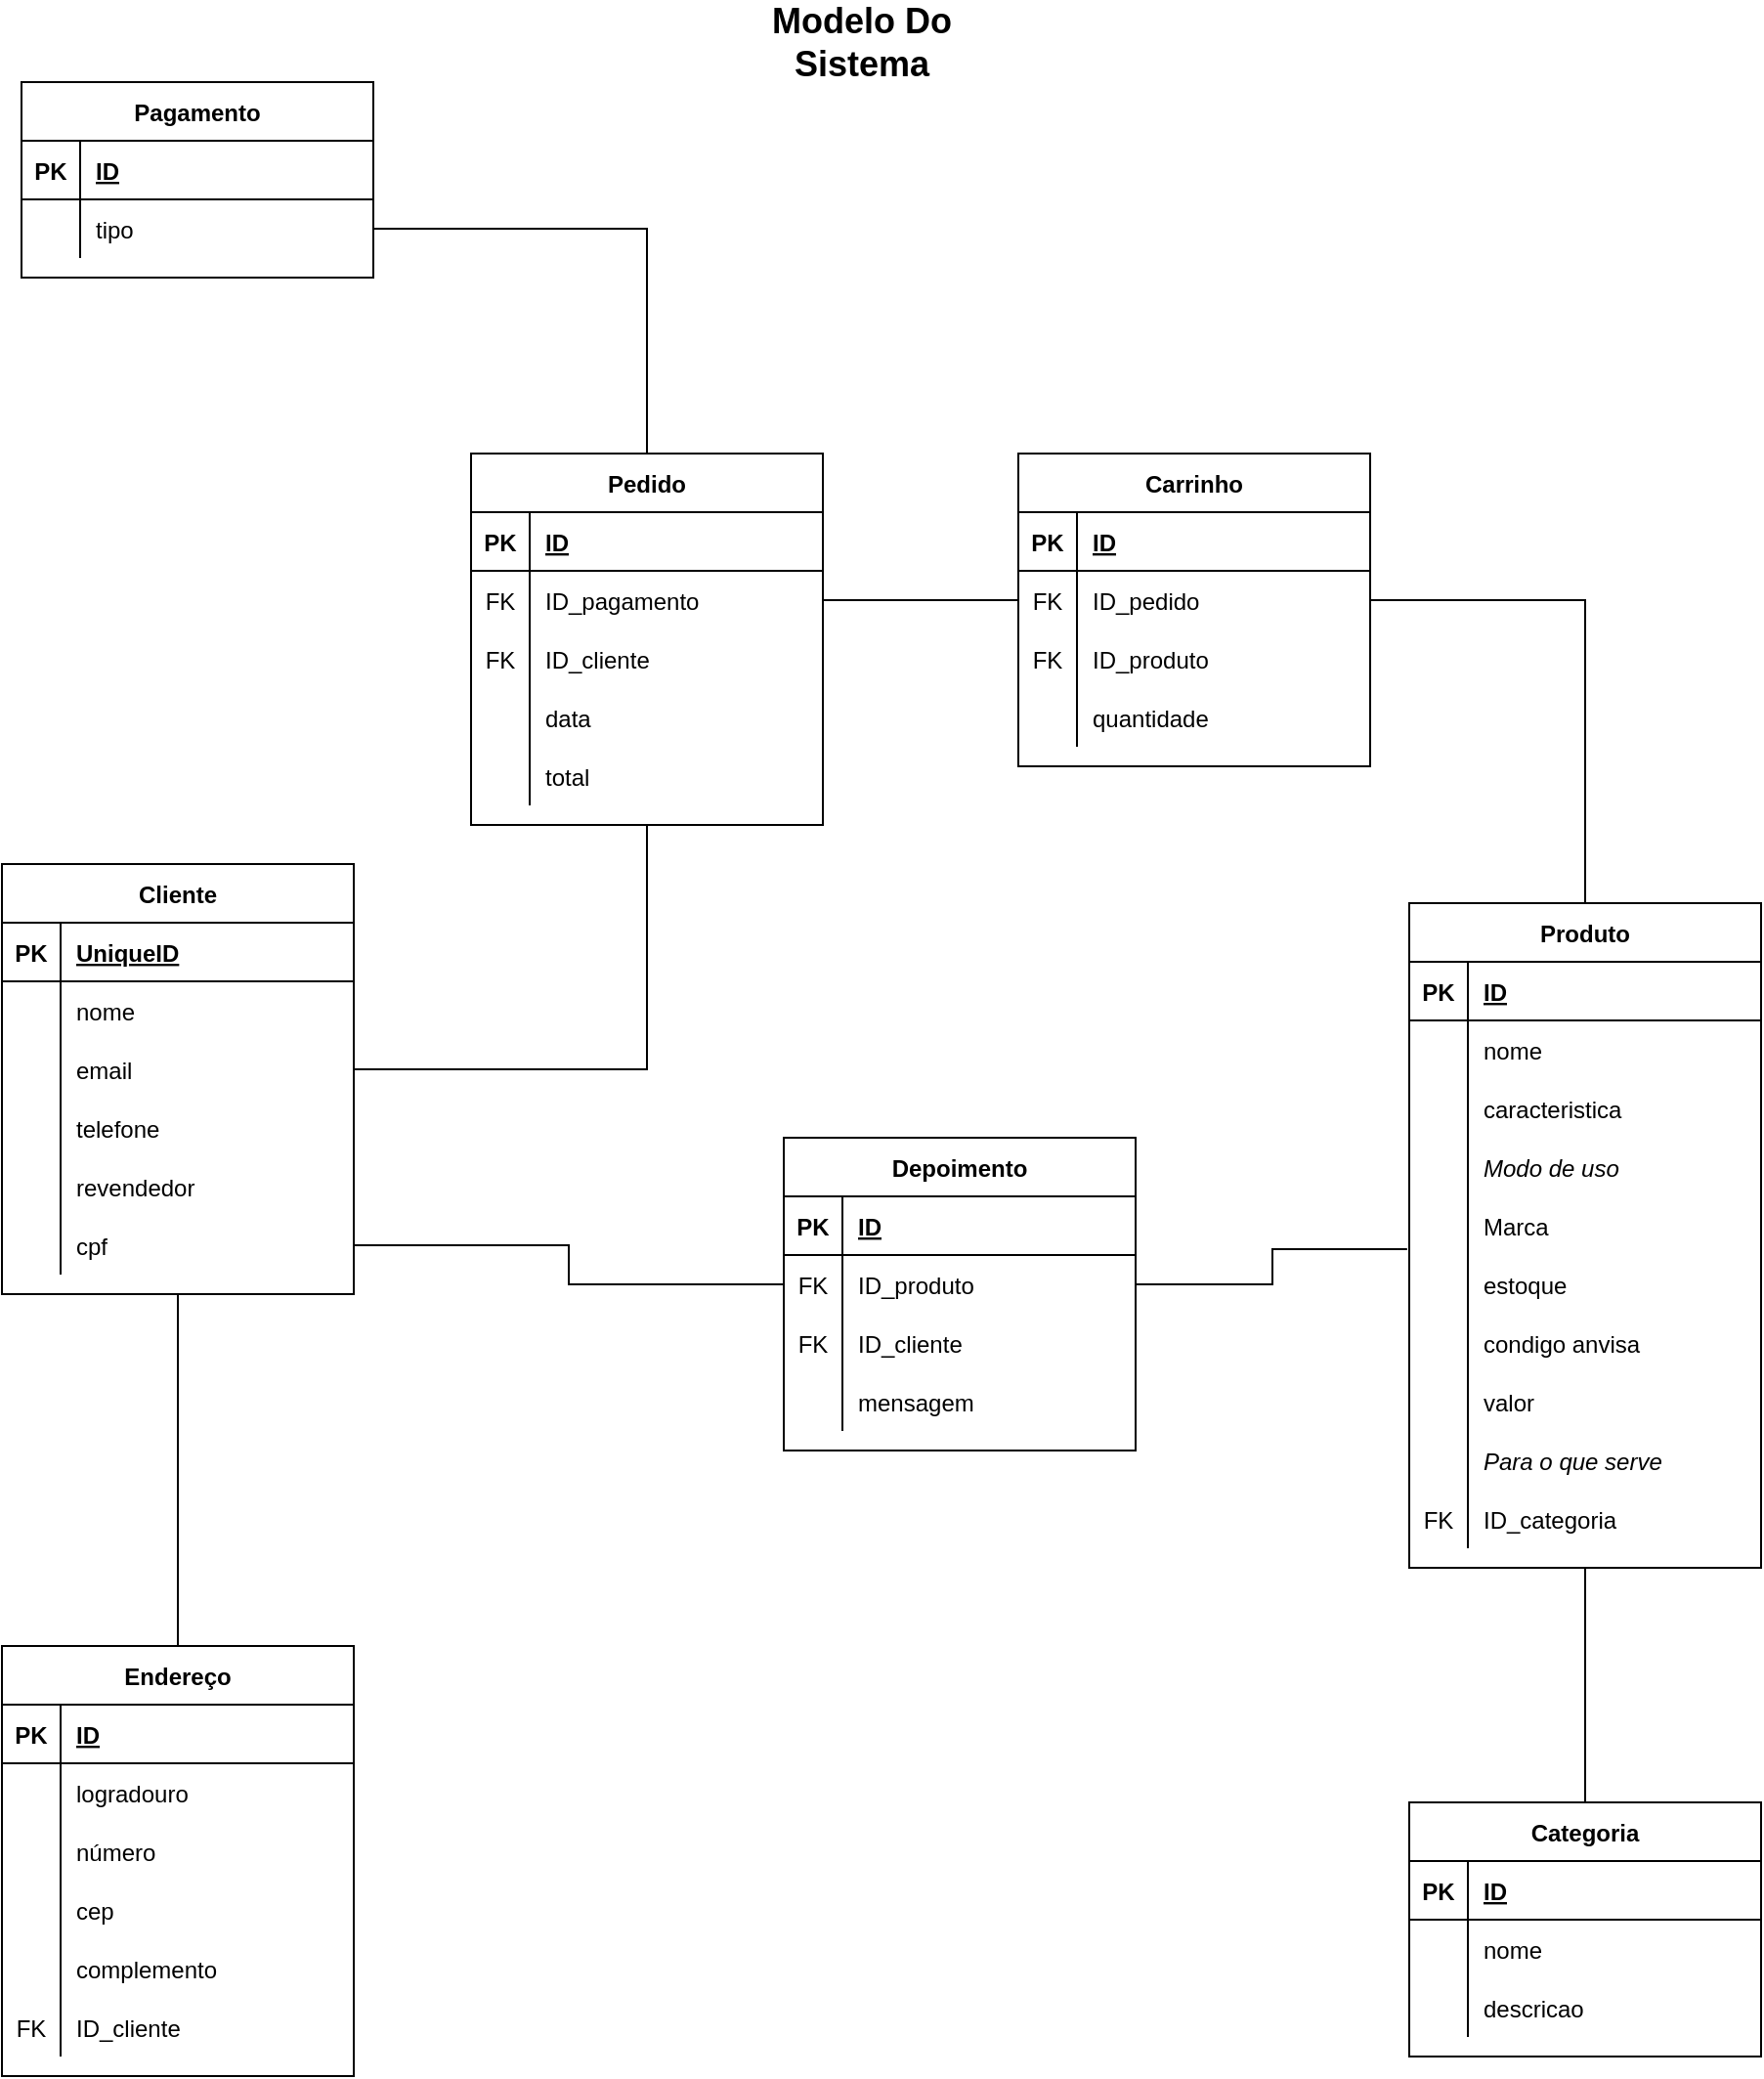 <mxfile version="13.6.9" type="device"><diagram id="_OrVCHcDghD4DjfYrTAn" name="Page-1"><mxGraphModel dx="1203" dy="486" grid="1" gridSize="10" guides="1" tooltips="1" connect="1" arrows="1" fold="1" page="1" pageScale="1" pageWidth="1200" pageHeight="1920" math="0" shadow="0"><root><mxCell id="0"/><mxCell id="1" parent="0"/><mxCell id="2002fY7eUz1aehStAFwi-162" value="&lt;span style=&quot;font-size: 18px&quot;&gt;&lt;b&gt;Modelo Do Sistema&lt;/b&gt;&lt;/span&gt;" style="text;html=1;strokeColor=none;fillColor=none;align=center;verticalAlign=middle;whiteSpace=wrap;rounded=0;" parent="1" vertex="1"><mxGeometry x="490" y="40" width="160" height="20" as="geometry"/></mxCell><mxCell id="2002fY7eUz1aehStAFwi-203" value="Pagamento" style="shape=table;startSize=30;container=1;collapsible=1;childLayout=tableLayout;fixedRows=1;rowLines=0;fontStyle=1;align=center;resizeLast=1;" parent="1" vertex="1"><mxGeometry x="140" y="70" width="180" height="100" as="geometry"/></mxCell><mxCell id="2002fY7eUz1aehStAFwi-204" value="" style="shape=partialRectangle;collapsible=0;dropTarget=0;pointerEvents=0;fillColor=none;top=0;left=0;bottom=1;right=0;points=[[0,0.5],[1,0.5]];portConstraint=eastwest;" parent="2002fY7eUz1aehStAFwi-203" vertex="1"><mxGeometry y="30" width="180" height="30" as="geometry"/></mxCell><mxCell id="2002fY7eUz1aehStAFwi-205" value="PK" style="shape=partialRectangle;connectable=0;fillColor=none;top=0;left=0;bottom=0;right=0;fontStyle=1;overflow=hidden;" parent="2002fY7eUz1aehStAFwi-204" vertex="1"><mxGeometry width="30" height="30" as="geometry"/></mxCell><mxCell id="2002fY7eUz1aehStAFwi-206" value="ID" style="shape=partialRectangle;connectable=0;fillColor=none;top=0;left=0;bottom=0;right=0;align=left;spacingLeft=6;fontStyle=5;overflow=hidden;" parent="2002fY7eUz1aehStAFwi-204" vertex="1"><mxGeometry x="30" width="150" height="30" as="geometry"/></mxCell><mxCell id="2002fY7eUz1aehStAFwi-207" value="" style="shape=partialRectangle;collapsible=0;dropTarget=0;pointerEvents=0;fillColor=none;top=0;left=0;bottom=0;right=0;points=[[0,0.5],[1,0.5]];portConstraint=eastwest;" parent="2002fY7eUz1aehStAFwi-203" vertex="1"><mxGeometry y="60" width="180" height="30" as="geometry"/></mxCell><mxCell id="2002fY7eUz1aehStAFwi-208" value="" style="shape=partialRectangle;connectable=0;fillColor=none;top=0;left=0;bottom=0;right=0;editable=1;overflow=hidden;" parent="2002fY7eUz1aehStAFwi-207" vertex="1"><mxGeometry width="30" height="30" as="geometry"/></mxCell><mxCell id="2002fY7eUz1aehStAFwi-209" value="tipo" style="shape=partialRectangle;connectable=0;fillColor=none;top=0;left=0;bottom=0;right=0;align=left;spacingLeft=6;overflow=hidden;" parent="2002fY7eUz1aehStAFwi-207" vertex="1"><mxGeometry x="30" width="150" height="30" as="geometry"/></mxCell><mxCell id="2002fY7eUz1aehStAFwi-218" style="edgeStyle=orthogonalEdgeStyle;rounded=0;orthogonalLoop=1;jettySize=auto;html=1;exitX=1;exitY=0.5;exitDx=0;exitDy=0;entryX=0.5;entryY=1;entryDx=0;entryDy=0;startArrow=none;startFill=0;endArrow=none;endFill=0;" parent="1" source="2002fY7eUz1aehStAFwi-178" target="2002fY7eUz1aehStAFwi-190" edge="1"><mxGeometry relative="1" as="geometry"/></mxCell><mxCell id="2002fY7eUz1aehStAFwi-232" style="edgeStyle=orthogonalEdgeStyle;rounded=0;orthogonalLoop=1;jettySize=auto;html=1;exitX=1;exitY=0.5;exitDx=0;exitDy=0;entryX=0.5;entryY=0;entryDx=0;entryDy=0;startArrow=none;startFill=0;endArrow=none;endFill=0;" parent="1" source="2002fY7eUz1aehStAFwi-207" target="2002fY7eUz1aehStAFwi-190" edge="1"><mxGeometry relative="1" as="geometry"/></mxCell><mxCell id="2002fY7eUz1aehStAFwi-190" value="Pedido" style="shape=table;startSize=30;container=1;collapsible=1;childLayout=tableLayout;fixedRows=1;rowLines=0;fontStyle=1;align=center;resizeLast=1;" parent="1" vertex="1"><mxGeometry x="370" y="260" width="180" height="190" as="geometry"/></mxCell><mxCell id="2002fY7eUz1aehStAFwi-191" value="" style="shape=partialRectangle;collapsible=0;dropTarget=0;pointerEvents=0;fillColor=none;top=0;left=0;bottom=1;right=0;points=[[0,0.5],[1,0.5]];portConstraint=eastwest;" parent="2002fY7eUz1aehStAFwi-190" vertex="1"><mxGeometry y="30" width="180" height="30" as="geometry"/></mxCell><mxCell id="2002fY7eUz1aehStAFwi-192" value="PK" style="shape=partialRectangle;connectable=0;fillColor=none;top=0;left=0;bottom=0;right=0;fontStyle=1;overflow=hidden;" parent="2002fY7eUz1aehStAFwi-191" vertex="1"><mxGeometry width="30" height="30" as="geometry"/></mxCell><mxCell id="2002fY7eUz1aehStAFwi-193" value="ID" style="shape=partialRectangle;connectable=0;fillColor=none;top=0;left=0;bottom=0;right=0;align=left;spacingLeft=6;fontStyle=5;overflow=hidden;" parent="2002fY7eUz1aehStAFwi-191" vertex="1"><mxGeometry x="30" width="150" height="30" as="geometry"/></mxCell><mxCell id="2002fY7eUz1aehStAFwi-194" value="" style="shape=partialRectangle;collapsible=0;dropTarget=0;pointerEvents=0;fillColor=none;top=0;left=0;bottom=0;right=0;points=[[0,0.5],[1,0.5]];portConstraint=eastwest;" parent="2002fY7eUz1aehStAFwi-190" vertex="1"><mxGeometry y="60" width="180" height="30" as="geometry"/></mxCell><mxCell id="2002fY7eUz1aehStAFwi-195" value="FK" style="shape=partialRectangle;connectable=0;fillColor=none;top=0;left=0;bottom=0;right=0;editable=1;overflow=hidden;" parent="2002fY7eUz1aehStAFwi-194" vertex="1"><mxGeometry width="30" height="30" as="geometry"/></mxCell><mxCell id="2002fY7eUz1aehStAFwi-196" value="ID_pagamento" style="shape=partialRectangle;connectable=0;fillColor=none;top=0;left=0;bottom=0;right=0;align=left;spacingLeft=6;overflow=hidden;" parent="2002fY7eUz1aehStAFwi-194" vertex="1"><mxGeometry x="30" width="150" height="30" as="geometry"/></mxCell><mxCell id="2002fY7eUz1aehStAFwi-197" value="" style="shape=partialRectangle;collapsible=0;dropTarget=0;pointerEvents=0;fillColor=none;top=0;left=0;bottom=0;right=0;points=[[0,0.5],[1,0.5]];portConstraint=eastwest;" parent="2002fY7eUz1aehStAFwi-190" vertex="1"><mxGeometry y="90" width="180" height="30" as="geometry"/></mxCell><mxCell id="2002fY7eUz1aehStAFwi-198" value="FK" style="shape=partialRectangle;connectable=0;fillColor=none;top=0;left=0;bottom=0;right=0;editable=1;overflow=hidden;" parent="2002fY7eUz1aehStAFwi-197" vertex="1"><mxGeometry width="30" height="30" as="geometry"/></mxCell><mxCell id="2002fY7eUz1aehStAFwi-199" value="ID_cliente" style="shape=partialRectangle;connectable=0;fillColor=none;top=0;left=0;bottom=0;right=0;align=left;spacingLeft=6;overflow=hidden;" parent="2002fY7eUz1aehStAFwi-197" vertex="1"><mxGeometry x="30" width="150" height="30" as="geometry"/></mxCell><mxCell id="tm_uYs93nPTez5W2yPJu-38" value="" style="shape=partialRectangle;collapsible=0;dropTarget=0;pointerEvents=0;fillColor=none;top=0;left=0;bottom=0;right=0;points=[[0,0.5],[1,0.5]];portConstraint=eastwest;" vertex="1" parent="2002fY7eUz1aehStAFwi-190"><mxGeometry y="120" width="180" height="30" as="geometry"/></mxCell><mxCell id="tm_uYs93nPTez5W2yPJu-39" value="" style="shape=partialRectangle;connectable=0;fillColor=none;top=0;left=0;bottom=0;right=0;editable=1;overflow=hidden;" vertex="1" parent="tm_uYs93nPTez5W2yPJu-38"><mxGeometry width="30" height="30" as="geometry"/></mxCell><mxCell id="tm_uYs93nPTez5W2yPJu-40" value="data" style="shape=partialRectangle;connectable=0;fillColor=none;top=0;left=0;bottom=0;right=0;align=left;spacingLeft=6;overflow=hidden;" vertex="1" parent="tm_uYs93nPTez5W2yPJu-38"><mxGeometry x="30" width="150" height="30" as="geometry"/></mxCell><mxCell id="tm_uYs93nPTez5W2yPJu-22" value="" style="shape=partialRectangle;collapsible=0;dropTarget=0;pointerEvents=0;fillColor=none;top=0;left=0;bottom=0;right=0;points=[[0,0.5],[1,0.5]];portConstraint=eastwest;" vertex="1" parent="2002fY7eUz1aehStAFwi-190"><mxGeometry y="150" width="180" height="30" as="geometry"/></mxCell><mxCell id="tm_uYs93nPTez5W2yPJu-23" value="" style="shape=partialRectangle;connectable=0;fillColor=none;top=0;left=0;bottom=0;right=0;editable=1;overflow=hidden;" vertex="1" parent="tm_uYs93nPTez5W2yPJu-22"><mxGeometry width="30" height="30" as="geometry"/></mxCell><mxCell id="tm_uYs93nPTez5W2yPJu-24" value="total" style="shape=partialRectangle;connectable=0;fillColor=none;top=0;left=0;bottom=0;right=0;align=left;spacingLeft=6;overflow=hidden;" vertex="1" parent="tm_uYs93nPTez5W2yPJu-22"><mxGeometry x="30" width="150" height="30" as="geometry"/></mxCell><mxCell id="2002fY7eUz1aehStAFwi-234" value="Carrinho" style="shape=table;startSize=30;container=1;collapsible=1;childLayout=tableLayout;fixedRows=1;rowLines=0;fontStyle=1;align=center;resizeLast=1;" parent="1" vertex="1"><mxGeometry x="650" y="260" width="180" height="160" as="geometry"/></mxCell><mxCell id="2002fY7eUz1aehStAFwi-235" value="" style="shape=partialRectangle;collapsible=0;dropTarget=0;pointerEvents=0;fillColor=none;top=0;left=0;bottom=1;right=0;points=[[0,0.5],[1,0.5]];portConstraint=eastwest;" parent="2002fY7eUz1aehStAFwi-234" vertex="1"><mxGeometry y="30" width="180" height="30" as="geometry"/></mxCell><mxCell id="2002fY7eUz1aehStAFwi-236" value="PK" style="shape=partialRectangle;connectable=0;fillColor=none;top=0;left=0;bottom=0;right=0;fontStyle=1;overflow=hidden;" parent="2002fY7eUz1aehStAFwi-235" vertex="1"><mxGeometry width="30" height="30" as="geometry"/></mxCell><mxCell id="2002fY7eUz1aehStAFwi-237" value="ID" style="shape=partialRectangle;connectable=0;fillColor=none;top=0;left=0;bottom=0;right=0;align=left;spacingLeft=6;fontStyle=5;overflow=hidden;" parent="2002fY7eUz1aehStAFwi-235" vertex="1"><mxGeometry x="30" width="150" height="30" as="geometry"/></mxCell><mxCell id="2002fY7eUz1aehStAFwi-238" value="" style="shape=partialRectangle;collapsible=0;dropTarget=0;pointerEvents=0;fillColor=none;top=0;left=0;bottom=0;right=0;points=[[0,0.5],[1,0.5]];portConstraint=eastwest;" parent="2002fY7eUz1aehStAFwi-234" vertex="1"><mxGeometry y="60" width="180" height="30" as="geometry"/></mxCell><mxCell id="2002fY7eUz1aehStAFwi-239" value="FK" style="shape=partialRectangle;connectable=0;fillColor=none;top=0;left=0;bottom=0;right=0;editable=1;overflow=hidden;" parent="2002fY7eUz1aehStAFwi-238" vertex="1"><mxGeometry width="30" height="30" as="geometry"/></mxCell><mxCell id="2002fY7eUz1aehStAFwi-240" value="ID_pedido" style="shape=partialRectangle;connectable=0;fillColor=none;top=0;left=0;bottom=0;right=0;align=left;spacingLeft=6;overflow=hidden;" parent="2002fY7eUz1aehStAFwi-238" vertex="1"><mxGeometry x="30" width="150" height="30" as="geometry"/></mxCell><mxCell id="2002fY7eUz1aehStAFwi-241" value="" style="shape=partialRectangle;collapsible=0;dropTarget=0;pointerEvents=0;fillColor=none;top=0;left=0;bottom=0;right=0;points=[[0,0.5],[1,0.5]];portConstraint=eastwest;" parent="2002fY7eUz1aehStAFwi-234" vertex="1"><mxGeometry y="90" width="180" height="30" as="geometry"/></mxCell><mxCell id="2002fY7eUz1aehStAFwi-242" value="FK" style="shape=partialRectangle;connectable=0;fillColor=none;top=0;left=0;bottom=0;right=0;editable=1;overflow=hidden;" parent="2002fY7eUz1aehStAFwi-241" vertex="1"><mxGeometry width="30" height="30" as="geometry"/></mxCell><mxCell id="2002fY7eUz1aehStAFwi-243" value="ID_produto" style="shape=partialRectangle;connectable=0;fillColor=none;top=0;left=0;bottom=0;right=0;align=left;spacingLeft=6;overflow=hidden;" parent="2002fY7eUz1aehStAFwi-241" vertex="1"><mxGeometry x="30" width="150" height="30" as="geometry"/></mxCell><mxCell id="2002fY7eUz1aehStAFwi-244" value="" style="shape=partialRectangle;collapsible=0;dropTarget=0;pointerEvents=0;fillColor=none;top=0;left=0;bottom=0;right=0;points=[[0,0.5],[1,0.5]];portConstraint=eastwest;" parent="2002fY7eUz1aehStAFwi-234" vertex="1"><mxGeometry y="120" width="180" height="30" as="geometry"/></mxCell><mxCell id="2002fY7eUz1aehStAFwi-245" value="" style="shape=partialRectangle;connectable=0;fillColor=none;top=0;left=0;bottom=0;right=0;editable=1;overflow=hidden;" parent="2002fY7eUz1aehStAFwi-244" vertex="1"><mxGeometry width="30" height="30" as="geometry"/></mxCell><mxCell id="2002fY7eUz1aehStAFwi-246" value="quantidade" style="shape=partialRectangle;connectable=0;fillColor=none;top=0;left=0;bottom=0;right=0;align=left;spacingLeft=6;overflow=hidden;" parent="2002fY7eUz1aehStAFwi-244" vertex="1"><mxGeometry x="30" width="150" height="30" as="geometry"/></mxCell><mxCell id="2002fY7eUz1aehStAFwi-310" style="edgeStyle=orthogonalEdgeStyle;rounded=0;orthogonalLoop=1;jettySize=auto;html=1;exitX=0.5;exitY=1;exitDx=0;exitDy=0;startArrow=none;startFill=0;endArrow=none;endFill=0;" parent="1" source="2002fY7eUz1aehStAFwi-263" target="2002fY7eUz1aehStAFwi-299" edge="1"><mxGeometry relative="1" as="geometry"/></mxCell><mxCell id="2002fY7eUz1aehStAFwi-263" value="Produto" style="shape=table;startSize=30;container=1;collapsible=1;childLayout=tableLayout;fixedRows=1;rowLines=0;fontStyle=1;align=center;resizeLast=1;" parent="1" vertex="1"><mxGeometry x="850" y="490" width="180" height="340" as="geometry"/></mxCell><mxCell id="2002fY7eUz1aehStAFwi-264" value="" style="shape=partialRectangle;collapsible=0;dropTarget=0;pointerEvents=0;fillColor=none;top=0;left=0;bottom=1;right=0;points=[[0,0.5],[1,0.5]];portConstraint=eastwest;" parent="2002fY7eUz1aehStAFwi-263" vertex="1"><mxGeometry y="30" width="180" height="30" as="geometry"/></mxCell><mxCell id="2002fY7eUz1aehStAFwi-265" value="PK" style="shape=partialRectangle;connectable=0;fillColor=none;top=0;left=0;bottom=0;right=0;fontStyle=1;overflow=hidden;" parent="2002fY7eUz1aehStAFwi-264" vertex="1"><mxGeometry width="30" height="30" as="geometry"/></mxCell><mxCell id="2002fY7eUz1aehStAFwi-266" value="ID" style="shape=partialRectangle;connectable=0;fillColor=none;top=0;left=0;bottom=0;right=0;align=left;spacingLeft=6;fontStyle=5;overflow=hidden;" parent="2002fY7eUz1aehStAFwi-264" vertex="1"><mxGeometry x="30" width="150" height="30" as="geometry"/></mxCell><mxCell id="2002fY7eUz1aehStAFwi-267" value="" style="shape=partialRectangle;collapsible=0;dropTarget=0;pointerEvents=0;fillColor=none;top=0;left=0;bottom=0;right=0;points=[[0,0.5],[1,0.5]];portConstraint=eastwest;" parent="2002fY7eUz1aehStAFwi-263" vertex="1"><mxGeometry y="60" width="180" height="30" as="geometry"/></mxCell><mxCell id="2002fY7eUz1aehStAFwi-268" value="" style="shape=partialRectangle;connectable=0;fillColor=none;top=0;left=0;bottom=0;right=0;editable=1;overflow=hidden;" parent="2002fY7eUz1aehStAFwi-267" vertex="1"><mxGeometry width="30" height="30" as="geometry"/></mxCell><mxCell id="2002fY7eUz1aehStAFwi-269" value="nome" style="shape=partialRectangle;connectable=0;fillColor=none;top=0;left=0;bottom=0;right=0;align=left;spacingLeft=6;overflow=hidden;" parent="2002fY7eUz1aehStAFwi-267" vertex="1"><mxGeometry x="30" width="150" height="30" as="geometry"/></mxCell><mxCell id="2002fY7eUz1aehStAFwi-270" value="" style="shape=partialRectangle;collapsible=0;dropTarget=0;pointerEvents=0;fillColor=none;top=0;left=0;bottom=0;right=0;points=[[0,0.5],[1,0.5]];portConstraint=eastwest;" parent="2002fY7eUz1aehStAFwi-263" vertex="1"><mxGeometry y="90" width="180" height="30" as="geometry"/></mxCell><mxCell id="2002fY7eUz1aehStAFwi-271" value="" style="shape=partialRectangle;connectable=0;fillColor=none;top=0;left=0;bottom=0;right=0;editable=1;overflow=hidden;" parent="2002fY7eUz1aehStAFwi-270" vertex="1"><mxGeometry width="30" height="30" as="geometry"/></mxCell><mxCell id="2002fY7eUz1aehStAFwi-272" value="caracteristica" style="shape=partialRectangle;connectable=0;fillColor=none;top=0;left=0;bottom=0;right=0;align=left;spacingLeft=6;overflow=hidden;" parent="2002fY7eUz1aehStAFwi-270" vertex="1"><mxGeometry x="30" width="150" height="30" as="geometry"/></mxCell><mxCell id="2002fY7eUz1aehStAFwi-273" value="" style="shape=partialRectangle;collapsible=0;dropTarget=0;pointerEvents=0;fillColor=none;top=0;left=0;bottom=0;right=0;points=[[0,0.5],[1,0.5]];portConstraint=eastwest;" parent="2002fY7eUz1aehStAFwi-263" vertex="1"><mxGeometry y="120" width="180" height="30" as="geometry"/></mxCell><mxCell id="2002fY7eUz1aehStAFwi-274" value="" style="shape=partialRectangle;connectable=0;fillColor=none;top=0;left=0;bottom=0;right=0;editable=1;overflow=hidden;" parent="2002fY7eUz1aehStAFwi-273" vertex="1"><mxGeometry width="30" height="30" as="geometry"/></mxCell><mxCell id="2002fY7eUz1aehStAFwi-275" value="Modo de uso" style="shape=partialRectangle;connectable=0;fillColor=none;top=0;left=0;bottom=0;right=0;align=left;spacingLeft=6;overflow=hidden;fontStyle=2" parent="2002fY7eUz1aehStAFwi-273" vertex="1"><mxGeometry x="30" width="150" height="30" as="geometry"/></mxCell><mxCell id="2002fY7eUz1aehStAFwi-276" value="" style="shape=partialRectangle;collapsible=0;dropTarget=0;pointerEvents=0;fillColor=none;top=0;left=0;bottom=0;right=0;points=[[0,0.5],[1,0.5]];portConstraint=eastwest;" parent="2002fY7eUz1aehStAFwi-263" vertex="1"><mxGeometry y="150" width="180" height="30" as="geometry"/></mxCell><mxCell id="2002fY7eUz1aehStAFwi-277" value="" style="shape=partialRectangle;connectable=0;fillColor=none;top=0;left=0;bottom=0;right=0;editable=1;overflow=hidden;" parent="2002fY7eUz1aehStAFwi-276" vertex="1"><mxGeometry width="30" height="30" as="geometry"/></mxCell><mxCell id="2002fY7eUz1aehStAFwi-278" value="Marca" style="shape=partialRectangle;connectable=0;fillColor=none;top=0;left=0;bottom=0;right=0;align=left;spacingLeft=6;overflow=hidden;" parent="2002fY7eUz1aehStAFwi-276" vertex="1"><mxGeometry x="30" width="150" height="30" as="geometry"/></mxCell><mxCell id="2002fY7eUz1aehStAFwi-279" value="" style="shape=partialRectangle;collapsible=0;dropTarget=0;pointerEvents=0;fillColor=none;top=0;left=0;bottom=0;right=0;points=[[0,0.5],[1,0.5]];portConstraint=eastwest;" parent="2002fY7eUz1aehStAFwi-263" vertex="1"><mxGeometry y="180" width="180" height="30" as="geometry"/></mxCell><mxCell id="2002fY7eUz1aehStAFwi-280" value="" style="shape=partialRectangle;connectable=0;fillColor=none;top=0;left=0;bottom=0;right=0;editable=1;overflow=hidden;" parent="2002fY7eUz1aehStAFwi-279" vertex="1"><mxGeometry width="30" height="30" as="geometry"/></mxCell><mxCell id="2002fY7eUz1aehStAFwi-281" value="estoque" style="shape=partialRectangle;connectable=0;fillColor=none;top=0;left=0;bottom=0;right=0;align=left;spacingLeft=6;overflow=hidden;" parent="2002fY7eUz1aehStAFwi-279" vertex="1"><mxGeometry x="30" width="150" height="30" as="geometry"/></mxCell><mxCell id="2002fY7eUz1aehStAFwi-285" value="" style="shape=partialRectangle;collapsible=0;dropTarget=0;pointerEvents=0;fillColor=none;top=0;left=0;bottom=0;right=0;points=[[0,0.5],[1,0.5]];portConstraint=eastwest;" parent="2002fY7eUz1aehStAFwi-263" vertex="1"><mxGeometry y="210" width="180" height="30" as="geometry"/></mxCell><mxCell id="2002fY7eUz1aehStAFwi-286" value="" style="shape=partialRectangle;connectable=0;fillColor=none;top=0;left=0;bottom=0;right=0;editable=1;overflow=hidden;" parent="2002fY7eUz1aehStAFwi-285" vertex="1"><mxGeometry width="30" height="30" as="geometry"/></mxCell><mxCell id="2002fY7eUz1aehStAFwi-287" value="condigo anvisa" style="shape=partialRectangle;connectable=0;fillColor=none;top=0;left=0;bottom=0;right=0;align=left;spacingLeft=6;overflow=hidden;" parent="2002fY7eUz1aehStAFwi-285" vertex="1"><mxGeometry x="30" width="150" height="30" as="geometry"/></mxCell><mxCell id="2002fY7eUz1aehStAFwi-288" value="" style="shape=partialRectangle;collapsible=0;dropTarget=0;pointerEvents=0;fillColor=none;top=0;left=0;bottom=0;right=0;points=[[0,0.5],[1,0.5]];portConstraint=eastwest;" parent="2002fY7eUz1aehStAFwi-263" vertex="1"><mxGeometry y="240" width="180" height="30" as="geometry"/></mxCell><mxCell id="2002fY7eUz1aehStAFwi-289" value="" style="shape=partialRectangle;connectable=0;fillColor=none;top=0;left=0;bottom=0;right=0;editable=1;overflow=hidden;" parent="2002fY7eUz1aehStAFwi-288" vertex="1"><mxGeometry width="30" height="30" as="geometry"/></mxCell><mxCell id="2002fY7eUz1aehStAFwi-290" value="valor" style="shape=partialRectangle;connectable=0;fillColor=none;top=0;left=0;bottom=0;right=0;align=left;spacingLeft=6;overflow=hidden;" parent="2002fY7eUz1aehStAFwi-288" vertex="1"><mxGeometry x="30" width="150" height="30" as="geometry"/></mxCell><mxCell id="2002fY7eUz1aehStAFwi-291" value="" style="shape=partialRectangle;collapsible=0;dropTarget=0;pointerEvents=0;fillColor=none;top=0;left=0;bottom=0;right=0;points=[[0,0.5],[1,0.5]];portConstraint=eastwest;" parent="2002fY7eUz1aehStAFwi-263" vertex="1"><mxGeometry y="270" width="180" height="30" as="geometry"/></mxCell><mxCell id="2002fY7eUz1aehStAFwi-292" value="" style="shape=partialRectangle;connectable=0;fillColor=none;top=0;left=0;bottom=0;right=0;editable=1;overflow=hidden;" parent="2002fY7eUz1aehStAFwi-291" vertex="1"><mxGeometry width="30" height="30" as="geometry"/></mxCell><mxCell id="2002fY7eUz1aehStAFwi-293" value="Para o que serve" style="shape=partialRectangle;connectable=0;fillColor=none;top=0;left=0;bottom=0;right=0;align=left;spacingLeft=6;overflow=hidden;fontStyle=2" parent="2002fY7eUz1aehStAFwi-291" vertex="1"><mxGeometry x="30" width="150" height="30" as="geometry"/></mxCell><mxCell id="2002fY7eUz1aehStAFwi-296" value="" style="shape=partialRectangle;collapsible=0;dropTarget=0;pointerEvents=0;fillColor=none;top=0;left=0;bottom=0;right=0;points=[[0,0.5],[1,0.5]];portConstraint=eastwest;" parent="2002fY7eUz1aehStAFwi-263" vertex="1"><mxGeometry y="300" width="180" height="30" as="geometry"/></mxCell><mxCell id="2002fY7eUz1aehStAFwi-297" value="FK" style="shape=partialRectangle;connectable=0;fillColor=none;top=0;left=0;bottom=0;right=0;editable=1;overflow=hidden;" parent="2002fY7eUz1aehStAFwi-296" vertex="1"><mxGeometry width="30" height="30" as="geometry"/></mxCell><mxCell id="2002fY7eUz1aehStAFwi-298" value="ID_categoria" style="shape=partialRectangle;connectable=0;fillColor=none;top=0;left=0;bottom=0;right=0;align=left;spacingLeft=6;overflow=hidden;" parent="2002fY7eUz1aehStAFwi-296" vertex="1"><mxGeometry x="30" width="150" height="30" as="geometry"/></mxCell><mxCell id="tm_uYs93nPTez5W2yPJu-21" style="edgeStyle=orthogonalEdgeStyle;rounded=0;orthogonalLoop=1;jettySize=auto;html=1;exitX=0.5;exitY=1;exitDx=0;exitDy=0;endArrow=none;endFill=0;" edge="1" parent="1" source="2002fY7eUz1aehStAFwi-171" target="tm_uYs93nPTez5W2yPJu-2"><mxGeometry relative="1" as="geometry"/></mxCell><mxCell id="2002fY7eUz1aehStAFwi-171" value="Cliente" style="shape=table;startSize=30;container=1;collapsible=1;childLayout=tableLayout;fixedRows=1;rowLines=0;fontStyle=1;align=center;resizeLast=1;" parent="1" vertex="1"><mxGeometry x="130" y="470" width="180" height="220" as="geometry"/></mxCell><mxCell id="2002fY7eUz1aehStAFwi-172" value="" style="shape=partialRectangle;collapsible=0;dropTarget=0;pointerEvents=0;fillColor=none;top=0;left=0;bottom=1;right=0;points=[[0,0.5],[1,0.5]];portConstraint=eastwest;" parent="2002fY7eUz1aehStAFwi-171" vertex="1"><mxGeometry y="30" width="180" height="30" as="geometry"/></mxCell><mxCell id="2002fY7eUz1aehStAFwi-173" value="PK" style="shape=partialRectangle;connectable=0;fillColor=none;top=0;left=0;bottom=0;right=0;fontStyle=1;overflow=hidden;" parent="2002fY7eUz1aehStAFwi-172" vertex="1"><mxGeometry width="30" height="30" as="geometry"/></mxCell><mxCell id="2002fY7eUz1aehStAFwi-174" value="UniqueID" style="shape=partialRectangle;connectable=0;fillColor=none;top=0;left=0;bottom=0;right=0;align=left;spacingLeft=6;fontStyle=5;overflow=hidden;" parent="2002fY7eUz1aehStAFwi-172" vertex="1"><mxGeometry x="30" width="150" height="30" as="geometry"/></mxCell><mxCell id="2002fY7eUz1aehStAFwi-175" value="" style="shape=partialRectangle;collapsible=0;dropTarget=0;pointerEvents=0;fillColor=none;top=0;left=0;bottom=0;right=0;points=[[0,0.5],[1,0.5]];portConstraint=eastwest;" parent="2002fY7eUz1aehStAFwi-171" vertex="1"><mxGeometry y="60" width="180" height="30" as="geometry"/></mxCell><mxCell id="2002fY7eUz1aehStAFwi-176" value="" style="shape=partialRectangle;connectable=0;fillColor=none;top=0;left=0;bottom=0;right=0;editable=1;overflow=hidden;" parent="2002fY7eUz1aehStAFwi-175" vertex="1"><mxGeometry width="30" height="30" as="geometry"/></mxCell><mxCell id="2002fY7eUz1aehStAFwi-177" value="nome" style="shape=partialRectangle;connectable=0;fillColor=none;top=0;left=0;bottom=0;right=0;align=left;spacingLeft=6;overflow=hidden;" parent="2002fY7eUz1aehStAFwi-175" vertex="1"><mxGeometry x="30" width="150" height="30" as="geometry"/></mxCell><mxCell id="2002fY7eUz1aehStAFwi-178" value="" style="shape=partialRectangle;collapsible=0;dropTarget=0;pointerEvents=0;fillColor=none;top=0;left=0;bottom=0;right=0;points=[[0,0.5],[1,0.5]];portConstraint=eastwest;" parent="2002fY7eUz1aehStAFwi-171" vertex="1"><mxGeometry y="90" width="180" height="30" as="geometry"/></mxCell><mxCell id="2002fY7eUz1aehStAFwi-179" value="" style="shape=partialRectangle;connectable=0;fillColor=none;top=0;left=0;bottom=0;right=0;editable=1;overflow=hidden;" parent="2002fY7eUz1aehStAFwi-178" vertex="1"><mxGeometry width="30" height="30" as="geometry"/></mxCell><mxCell id="2002fY7eUz1aehStAFwi-180" value="email" style="shape=partialRectangle;connectable=0;fillColor=none;top=0;left=0;bottom=0;right=0;align=left;spacingLeft=6;overflow=hidden;" parent="2002fY7eUz1aehStAFwi-178" vertex="1"><mxGeometry x="30" width="150" height="30" as="geometry"/></mxCell><mxCell id="2002fY7eUz1aehStAFwi-181" value="" style="shape=partialRectangle;collapsible=0;dropTarget=0;pointerEvents=0;fillColor=none;top=0;left=0;bottom=0;right=0;points=[[0,0.5],[1,0.5]];portConstraint=eastwest;" parent="2002fY7eUz1aehStAFwi-171" vertex="1"><mxGeometry y="120" width="180" height="30" as="geometry"/></mxCell><mxCell id="2002fY7eUz1aehStAFwi-182" value="" style="shape=partialRectangle;connectable=0;fillColor=none;top=0;left=0;bottom=0;right=0;editable=1;overflow=hidden;" parent="2002fY7eUz1aehStAFwi-181" vertex="1"><mxGeometry width="30" height="30" as="geometry"/></mxCell><mxCell id="2002fY7eUz1aehStAFwi-183" value="telefone" style="shape=partialRectangle;connectable=0;fillColor=none;top=0;left=0;bottom=0;right=0;align=left;spacingLeft=6;overflow=hidden;" parent="2002fY7eUz1aehStAFwi-181" vertex="1"><mxGeometry x="30" width="150" height="30" as="geometry"/></mxCell><mxCell id="2002fY7eUz1aehStAFwi-187" value="" style="shape=partialRectangle;collapsible=0;dropTarget=0;pointerEvents=0;fillColor=none;top=0;left=0;bottom=0;right=0;points=[[0,0.5],[1,0.5]];portConstraint=eastwest;" parent="2002fY7eUz1aehStAFwi-171" vertex="1"><mxGeometry y="150" width="180" height="30" as="geometry"/></mxCell><mxCell id="2002fY7eUz1aehStAFwi-188" value="" style="shape=partialRectangle;connectable=0;fillColor=none;top=0;left=0;bottom=0;right=0;editable=1;overflow=hidden;" parent="2002fY7eUz1aehStAFwi-187" vertex="1"><mxGeometry width="30" height="30" as="geometry"/></mxCell><mxCell id="2002fY7eUz1aehStAFwi-189" value="revendedor" style="shape=partialRectangle;connectable=0;fillColor=none;top=0;left=0;bottom=0;right=0;align=left;spacingLeft=6;overflow=hidden;" parent="2002fY7eUz1aehStAFwi-187" vertex="1"><mxGeometry x="30" width="150" height="30" as="geometry"/></mxCell><mxCell id="2002fY7eUz1aehStAFwi-184" value="" style="shape=partialRectangle;collapsible=0;dropTarget=0;pointerEvents=0;fillColor=none;top=0;left=0;bottom=0;right=0;points=[[0,0.5],[1,0.5]];portConstraint=eastwest;" parent="2002fY7eUz1aehStAFwi-171" vertex="1"><mxGeometry y="180" width="180" height="30" as="geometry"/></mxCell><mxCell id="2002fY7eUz1aehStAFwi-185" value="" style="shape=partialRectangle;connectable=0;fillColor=none;top=0;left=0;bottom=0;right=0;editable=1;overflow=hidden;" parent="2002fY7eUz1aehStAFwi-184" vertex="1"><mxGeometry width="30" height="30" as="geometry"/></mxCell><mxCell id="2002fY7eUz1aehStAFwi-186" value="cpf" style="shape=partialRectangle;connectable=0;fillColor=none;top=0;left=0;bottom=0;right=0;align=left;spacingLeft=6;overflow=hidden;" parent="2002fY7eUz1aehStAFwi-184" vertex="1"><mxGeometry x="30" width="150" height="30" as="geometry"/></mxCell><mxCell id="2002fY7eUz1aehStAFwi-247" style="edgeStyle=orthogonalEdgeStyle;rounded=0;orthogonalLoop=1;jettySize=auto;html=1;exitX=1;exitY=0.5;exitDx=0;exitDy=0;startArrow=none;startFill=0;endArrow=none;endFill=0;" parent="1" source="2002fY7eUz1aehStAFwi-194" target="2002fY7eUz1aehStAFwi-238" edge="1"><mxGeometry relative="1" as="geometry"/></mxCell><mxCell id="2002fY7eUz1aehStAFwi-294" style="edgeStyle=orthogonalEdgeStyle;rounded=0;orthogonalLoop=1;jettySize=auto;html=1;exitX=1;exitY=0.5;exitDx=0;exitDy=0;entryX=-0.006;entryY=0.9;entryDx=0;entryDy=0;entryPerimeter=0;startArrow=none;startFill=0;endArrow=none;endFill=0;" parent="1" source="2002fY7eUz1aehStAFwi-223" target="2002fY7eUz1aehStAFwi-276" edge="1"><mxGeometry relative="1" as="geometry"/></mxCell><mxCell id="2002fY7eUz1aehStAFwi-295" style="edgeStyle=orthogonalEdgeStyle;rounded=0;orthogonalLoop=1;jettySize=auto;html=1;exitX=1;exitY=0.5;exitDx=0;exitDy=0;startArrow=none;startFill=0;endArrow=none;endFill=0;" parent="1" source="2002fY7eUz1aehStAFwi-238" target="2002fY7eUz1aehStAFwi-263" edge="1"><mxGeometry relative="1" as="geometry"/></mxCell><mxCell id="2002fY7eUz1aehStAFwi-299" value="Categoria" style="shape=table;startSize=30;container=1;collapsible=1;childLayout=tableLayout;fixedRows=1;rowLines=0;fontStyle=1;align=center;resizeLast=1;" parent="1" vertex="1"><mxGeometry x="850" y="950" width="180" height="130" as="geometry"/></mxCell><mxCell id="2002fY7eUz1aehStAFwi-300" value="" style="shape=partialRectangle;collapsible=0;dropTarget=0;pointerEvents=0;fillColor=none;top=0;left=0;bottom=1;right=0;points=[[0,0.5],[1,0.5]];portConstraint=eastwest;" parent="2002fY7eUz1aehStAFwi-299" vertex="1"><mxGeometry y="30" width="180" height="30" as="geometry"/></mxCell><mxCell id="2002fY7eUz1aehStAFwi-301" value="PK" style="shape=partialRectangle;connectable=0;fillColor=none;top=0;left=0;bottom=0;right=0;fontStyle=1;overflow=hidden;" parent="2002fY7eUz1aehStAFwi-300" vertex="1"><mxGeometry width="30" height="30" as="geometry"/></mxCell><mxCell id="2002fY7eUz1aehStAFwi-302" value="ID" style="shape=partialRectangle;connectable=0;fillColor=none;top=0;left=0;bottom=0;right=0;align=left;spacingLeft=6;fontStyle=5;overflow=hidden;" parent="2002fY7eUz1aehStAFwi-300" vertex="1"><mxGeometry x="30" width="150" height="30" as="geometry"/></mxCell><mxCell id="2002fY7eUz1aehStAFwi-303" value="" style="shape=partialRectangle;collapsible=0;dropTarget=0;pointerEvents=0;fillColor=none;top=0;left=0;bottom=0;right=0;points=[[0,0.5],[1,0.5]];portConstraint=eastwest;" parent="2002fY7eUz1aehStAFwi-299" vertex="1"><mxGeometry y="60" width="180" height="30" as="geometry"/></mxCell><mxCell id="2002fY7eUz1aehStAFwi-304" value="" style="shape=partialRectangle;connectable=0;fillColor=none;top=0;left=0;bottom=0;right=0;editable=1;overflow=hidden;" parent="2002fY7eUz1aehStAFwi-303" vertex="1"><mxGeometry width="30" height="30" as="geometry"/></mxCell><mxCell id="2002fY7eUz1aehStAFwi-305" value="nome" style="shape=partialRectangle;connectable=0;fillColor=none;top=0;left=0;bottom=0;right=0;align=left;spacingLeft=6;overflow=hidden;" parent="2002fY7eUz1aehStAFwi-303" vertex="1"><mxGeometry x="30" width="150" height="30" as="geometry"/></mxCell><mxCell id="2002fY7eUz1aehStAFwi-306" value="" style="shape=partialRectangle;collapsible=0;dropTarget=0;pointerEvents=0;fillColor=none;top=0;left=0;bottom=0;right=0;points=[[0,0.5],[1,0.5]];portConstraint=eastwest;" parent="2002fY7eUz1aehStAFwi-299" vertex="1"><mxGeometry y="90" width="180" height="30" as="geometry"/></mxCell><mxCell id="2002fY7eUz1aehStAFwi-307" value="" style="shape=partialRectangle;connectable=0;fillColor=none;top=0;left=0;bottom=0;right=0;editable=1;overflow=hidden;" parent="2002fY7eUz1aehStAFwi-306" vertex="1"><mxGeometry width="30" height="30" as="geometry"/></mxCell><mxCell id="2002fY7eUz1aehStAFwi-308" value="descricao" style="shape=partialRectangle;connectable=0;fillColor=none;top=0;left=0;bottom=0;right=0;align=left;spacingLeft=6;overflow=hidden;" parent="2002fY7eUz1aehStAFwi-306" vertex="1"><mxGeometry x="30" width="150" height="30" as="geometry"/></mxCell><mxCell id="2002fY7eUz1aehStAFwi-219" value="Depoimento" style="shape=table;startSize=30;container=1;collapsible=1;childLayout=tableLayout;fixedRows=1;rowLines=0;fontStyle=1;align=center;resizeLast=1;" parent="1" vertex="1"><mxGeometry x="530" y="610" width="180" height="160" as="geometry"/></mxCell><mxCell id="2002fY7eUz1aehStAFwi-220" value="" style="shape=partialRectangle;collapsible=0;dropTarget=0;pointerEvents=0;fillColor=none;top=0;left=0;bottom=1;right=0;points=[[0,0.5],[1,0.5]];portConstraint=eastwest;" parent="2002fY7eUz1aehStAFwi-219" vertex="1"><mxGeometry y="30" width="180" height="30" as="geometry"/></mxCell><mxCell id="2002fY7eUz1aehStAFwi-221" value="PK" style="shape=partialRectangle;connectable=0;fillColor=none;top=0;left=0;bottom=0;right=0;fontStyle=1;overflow=hidden;" parent="2002fY7eUz1aehStAFwi-220" vertex="1"><mxGeometry width="30" height="30" as="geometry"/></mxCell><mxCell id="2002fY7eUz1aehStAFwi-222" value="ID" style="shape=partialRectangle;connectable=0;fillColor=none;top=0;left=0;bottom=0;right=0;align=left;spacingLeft=6;fontStyle=5;overflow=hidden;" parent="2002fY7eUz1aehStAFwi-220" vertex="1"><mxGeometry x="30" width="150" height="30" as="geometry"/></mxCell><mxCell id="2002fY7eUz1aehStAFwi-223" value="" style="shape=partialRectangle;collapsible=0;dropTarget=0;pointerEvents=0;fillColor=none;top=0;left=0;bottom=0;right=0;points=[[0,0.5],[1,0.5]];portConstraint=eastwest;" parent="2002fY7eUz1aehStAFwi-219" vertex="1"><mxGeometry y="60" width="180" height="30" as="geometry"/></mxCell><mxCell id="2002fY7eUz1aehStAFwi-224" value="FK" style="shape=partialRectangle;connectable=0;fillColor=none;top=0;left=0;bottom=0;right=0;editable=1;overflow=hidden;" parent="2002fY7eUz1aehStAFwi-223" vertex="1"><mxGeometry width="30" height="30" as="geometry"/></mxCell><mxCell id="2002fY7eUz1aehStAFwi-225" value="ID_produto" style="shape=partialRectangle;connectable=0;fillColor=none;top=0;left=0;bottom=0;right=0;align=left;spacingLeft=6;overflow=hidden;" parent="2002fY7eUz1aehStAFwi-223" vertex="1"><mxGeometry x="30" width="150" height="30" as="geometry"/></mxCell><mxCell id="2002fY7eUz1aehStAFwi-226" value="" style="shape=partialRectangle;collapsible=0;dropTarget=0;pointerEvents=0;fillColor=none;top=0;left=0;bottom=0;right=0;points=[[0,0.5],[1,0.5]];portConstraint=eastwest;" parent="2002fY7eUz1aehStAFwi-219" vertex="1"><mxGeometry y="90" width="180" height="30" as="geometry"/></mxCell><mxCell id="2002fY7eUz1aehStAFwi-227" value="FK" style="shape=partialRectangle;connectable=0;fillColor=none;top=0;left=0;bottom=0;right=0;editable=1;overflow=hidden;" parent="2002fY7eUz1aehStAFwi-226" vertex="1"><mxGeometry width="30" height="30" as="geometry"/></mxCell><mxCell id="2002fY7eUz1aehStAFwi-228" value="ID_cliente" style="shape=partialRectangle;connectable=0;fillColor=none;top=0;left=0;bottom=0;right=0;align=left;spacingLeft=6;overflow=hidden;" parent="2002fY7eUz1aehStAFwi-226" vertex="1"><mxGeometry x="30" width="150" height="30" as="geometry"/></mxCell><mxCell id="2002fY7eUz1aehStAFwi-229" value="" style="shape=partialRectangle;collapsible=0;dropTarget=0;pointerEvents=0;fillColor=none;top=0;left=0;bottom=0;right=0;points=[[0,0.5],[1,0.5]];portConstraint=eastwest;" parent="2002fY7eUz1aehStAFwi-219" vertex="1"><mxGeometry y="120" width="180" height="30" as="geometry"/></mxCell><mxCell id="2002fY7eUz1aehStAFwi-230" value="" style="shape=partialRectangle;connectable=0;fillColor=none;top=0;left=0;bottom=0;right=0;editable=1;overflow=hidden;" parent="2002fY7eUz1aehStAFwi-229" vertex="1"><mxGeometry width="30" height="30" as="geometry"/></mxCell><mxCell id="2002fY7eUz1aehStAFwi-231" value="mensagem" style="shape=partialRectangle;connectable=0;fillColor=none;top=0;left=0;bottom=0;right=0;align=left;spacingLeft=6;overflow=hidden;" parent="2002fY7eUz1aehStAFwi-229" vertex="1"><mxGeometry x="30" width="150" height="30" as="geometry"/></mxCell><mxCell id="tm_uYs93nPTez5W2yPJu-1" style="edgeStyle=orthogonalEdgeStyle;rounded=0;orthogonalLoop=1;jettySize=auto;html=1;exitX=1;exitY=0.5;exitDx=0;exitDy=0;endArrow=none;endFill=0;" edge="1" parent="1" source="2002fY7eUz1aehStAFwi-184" target="2002fY7eUz1aehStAFwi-223"><mxGeometry relative="1" as="geometry"/></mxCell><mxCell id="tm_uYs93nPTez5W2yPJu-2" value="Endereço" style="shape=table;startSize=30;container=1;collapsible=1;childLayout=tableLayout;fixedRows=1;rowLines=0;fontStyle=1;align=center;resizeLast=1;" vertex="1" parent="1"><mxGeometry x="130" y="870" width="180" height="220" as="geometry"/></mxCell><mxCell id="tm_uYs93nPTez5W2yPJu-3" value="" style="shape=partialRectangle;collapsible=0;dropTarget=0;pointerEvents=0;fillColor=none;top=0;left=0;bottom=1;right=0;points=[[0,0.5],[1,0.5]];portConstraint=eastwest;" vertex="1" parent="tm_uYs93nPTez5W2yPJu-2"><mxGeometry y="30" width="180" height="30" as="geometry"/></mxCell><mxCell id="tm_uYs93nPTez5W2yPJu-4" value="PK" style="shape=partialRectangle;connectable=0;fillColor=none;top=0;left=0;bottom=0;right=0;fontStyle=1;overflow=hidden;" vertex="1" parent="tm_uYs93nPTez5W2yPJu-3"><mxGeometry width="30" height="30" as="geometry"/></mxCell><mxCell id="tm_uYs93nPTez5W2yPJu-5" value="ID" style="shape=partialRectangle;connectable=0;fillColor=none;top=0;left=0;bottom=0;right=0;align=left;spacingLeft=6;fontStyle=5;overflow=hidden;" vertex="1" parent="tm_uYs93nPTez5W2yPJu-3"><mxGeometry x="30" width="150" height="30" as="geometry"/></mxCell><mxCell id="tm_uYs93nPTez5W2yPJu-6" value="" style="shape=partialRectangle;collapsible=0;dropTarget=0;pointerEvents=0;fillColor=none;top=0;left=0;bottom=0;right=0;points=[[0,0.5],[1,0.5]];portConstraint=eastwest;" vertex="1" parent="tm_uYs93nPTez5W2yPJu-2"><mxGeometry y="60" width="180" height="30" as="geometry"/></mxCell><mxCell id="tm_uYs93nPTez5W2yPJu-7" value="" style="shape=partialRectangle;connectable=0;fillColor=none;top=0;left=0;bottom=0;right=0;editable=1;overflow=hidden;" vertex="1" parent="tm_uYs93nPTez5W2yPJu-6"><mxGeometry width="30" height="30" as="geometry"/></mxCell><mxCell id="tm_uYs93nPTez5W2yPJu-8" value="logradouro" style="shape=partialRectangle;connectable=0;fillColor=none;top=0;left=0;bottom=0;right=0;align=left;spacingLeft=6;overflow=hidden;" vertex="1" parent="tm_uYs93nPTez5W2yPJu-6"><mxGeometry x="30" width="150" height="30" as="geometry"/></mxCell><mxCell id="tm_uYs93nPTez5W2yPJu-9" value="" style="shape=partialRectangle;collapsible=0;dropTarget=0;pointerEvents=0;fillColor=none;top=0;left=0;bottom=0;right=0;points=[[0,0.5],[1,0.5]];portConstraint=eastwest;" vertex="1" parent="tm_uYs93nPTez5W2yPJu-2"><mxGeometry y="90" width="180" height="30" as="geometry"/></mxCell><mxCell id="tm_uYs93nPTez5W2yPJu-10" value="" style="shape=partialRectangle;connectable=0;fillColor=none;top=0;left=0;bottom=0;right=0;editable=1;overflow=hidden;" vertex="1" parent="tm_uYs93nPTez5W2yPJu-9"><mxGeometry width="30" height="30" as="geometry"/></mxCell><mxCell id="tm_uYs93nPTez5W2yPJu-11" value="número" style="shape=partialRectangle;connectable=0;fillColor=none;top=0;left=0;bottom=0;right=0;align=left;spacingLeft=6;overflow=hidden;" vertex="1" parent="tm_uYs93nPTez5W2yPJu-9"><mxGeometry x="30" width="150" height="30" as="geometry"/></mxCell><mxCell id="tm_uYs93nPTez5W2yPJu-15" value="" style="shape=partialRectangle;collapsible=0;dropTarget=0;pointerEvents=0;fillColor=none;top=0;left=0;bottom=0;right=0;points=[[0,0.5],[1,0.5]];portConstraint=eastwest;" vertex="1" parent="tm_uYs93nPTez5W2yPJu-2"><mxGeometry y="120" width="180" height="30" as="geometry"/></mxCell><mxCell id="tm_uYs93nPTez5W2yPJu-16" value="" style="shape=partialRectangle;connectable=0;fillColor=none;top=0;left=0;bottom=0;right=0;editable=1;overflow=hidden;" vertex="1" parent="tm_uYs93nPTez5W2yPJu-15"><mxGeometry width="30" height="30" as="geometry"/></mxCell><mxCell id="tm_uYs93nPTez5W2yPJu-17" value="cep" style="shape=partialRectangle;connectable=0;fillColor=none;top=0;left=0;bottom=0;right=0;align=left;spacingLeft=6;overflow=hidden;" vertex="1" parent="tm_uYs93nPTez5W2yPJu-15"><mxGeometry x="30" width="150" height="30" as="geometry"/></mxCell><mxCell id="tm_uYs93nPTez5W2yPJu-12" value="" style="shape=partialRectangle;collapsible=0;dropTarget=0;pointerEvents=0;fillColor=none;top=0;left=0;bottom=0;right=0;points=[[0,0.5],[1,0.5]];portConstraint=eastwest;" vertex="1" parent="tm_uYs93nPTez5W2yPJu-2"><mxGeometry y="150" width="180" height="30" as="geometry"/></mxCell><mxCell id="tm_uYs93nPTez5W2yPJu-13" value="" style="shape=partialRectangle;connectable=0;fillColor=none;top=0;left=0;bottom=0;right=0;editable=1;overflow=hidden;" vertex="1" parent="tm_uYs93nPTez5W2yPJu-12"><mxGeometry width="30" height="30" as="geometry"/></mxCell><mxCell id="tm_uYs93nPTez5W2yPJu-14" value="complemento" style="shape=partialRectangle;connectable=0;fillColor=none;top=0;left=0;bottom=0;right=0;align=left;spacingLeft=6;overflow=hidden;" vertex="1" parent="tm_uYs93nPTez5W2yPJu-12"><mxGeometry x="30" width="150" height="30" as="geometry"/></mxCell><mxCell id="tm_uYs93nPTez5W2yPJu-18" value="" style="shape=partialRectangle;collapsible=0;dropTarget=0;pointerEvents=0;fillColor=none;top=0;left=0;bottom=0;right=0;points=[[0,0.5],[1,0.5]];portConstraint=eastwest;" vertex="1" parent="tm_uYs93nPTez5W2yPJu-2"><mxGeometry y="180" width="180" height="30" as="geometry"/></mxCell><mxCell id="tm_uYs93nPTez5W2yPJu-19" value="FK" style="shape=partialRectangle;connectable=0;fillColor=none;top=0;left=0;bottom=0;right=0;editable=1;overflow=hidden;" vertex="1" parent="tm_uYs93nPTez5W2yPJu-18"><mxGeometry width="30" height="30" as="geometry"/></mxCell><mxCell id="tm_uYs93nPTez5W2yPJu-20" value="ID_cliente" style="shape=partialRectangle;connectable=0;fillColor=none;top=0;left=0;bottom=0;right=0;align=left;spacingLeft=6;overflow=hidden;" vertex="1" parent="tm_uYs93nPTez5W2yPJu-18"><mxGeometry x="30" width="150" height="30" as="geometry"/></mxCell></root></mxGraphModel></diagram></mxfile>